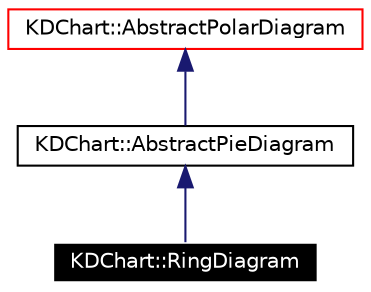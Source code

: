 digraph G
{
  edge [fontname="Helvetica",fontsize=10,labelfontname="Helvetica",labelfontsize=10];
  node [fontname="Helvetica",fontsize=10,shape=record];
  Node535 [label="KDChart::RingDiagram",height=0.2,width=0.4,color="white", fillcolor="black", style="filled" fontcolor="white"];
  Node536 -> Node535 [dir=back,color="midnightblue",fontsize=10,style="solid",fontname="Helvetica"];
  Node536 [label="KDChart::AbstractPieDiagram",height=0.2,width=0.4,color="black",URL="$class_k_d_chart_1_1_abstract_pie_diagram.html"];
  Node537 -> Node536 [dir=back,color="midnightblue",fontsize=10,style="solid",fontname="Helvetica"];
  Node537 [label="KDChart::AbstractPolarDiagram",height=0.2,width=0.4,color="red",URL="$class_k_d_chart_1_1_abstract_polar_diagram.html"];
}
